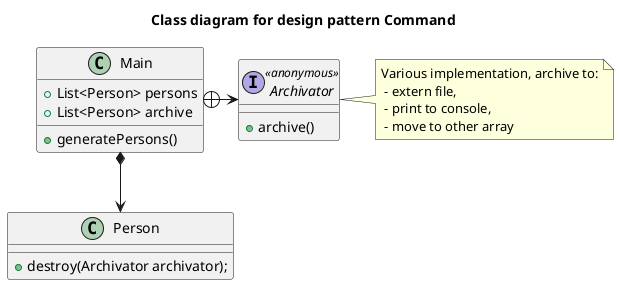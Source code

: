 @startuml

title Class diagram for design pattern Command

class Person {
    +destroy(Archivator archivator);
}

interface Archivator <<anonymous>> {
    +archive()
}
note right:  Various implementation, archive to:\n - extern file,\n - print to console,\n - move to other array


class Main {
    +List<Person> persons
    +List<Person> archive

    +generatePersons()
}

Main +-> Archivator
Main *--> Person

@enduml